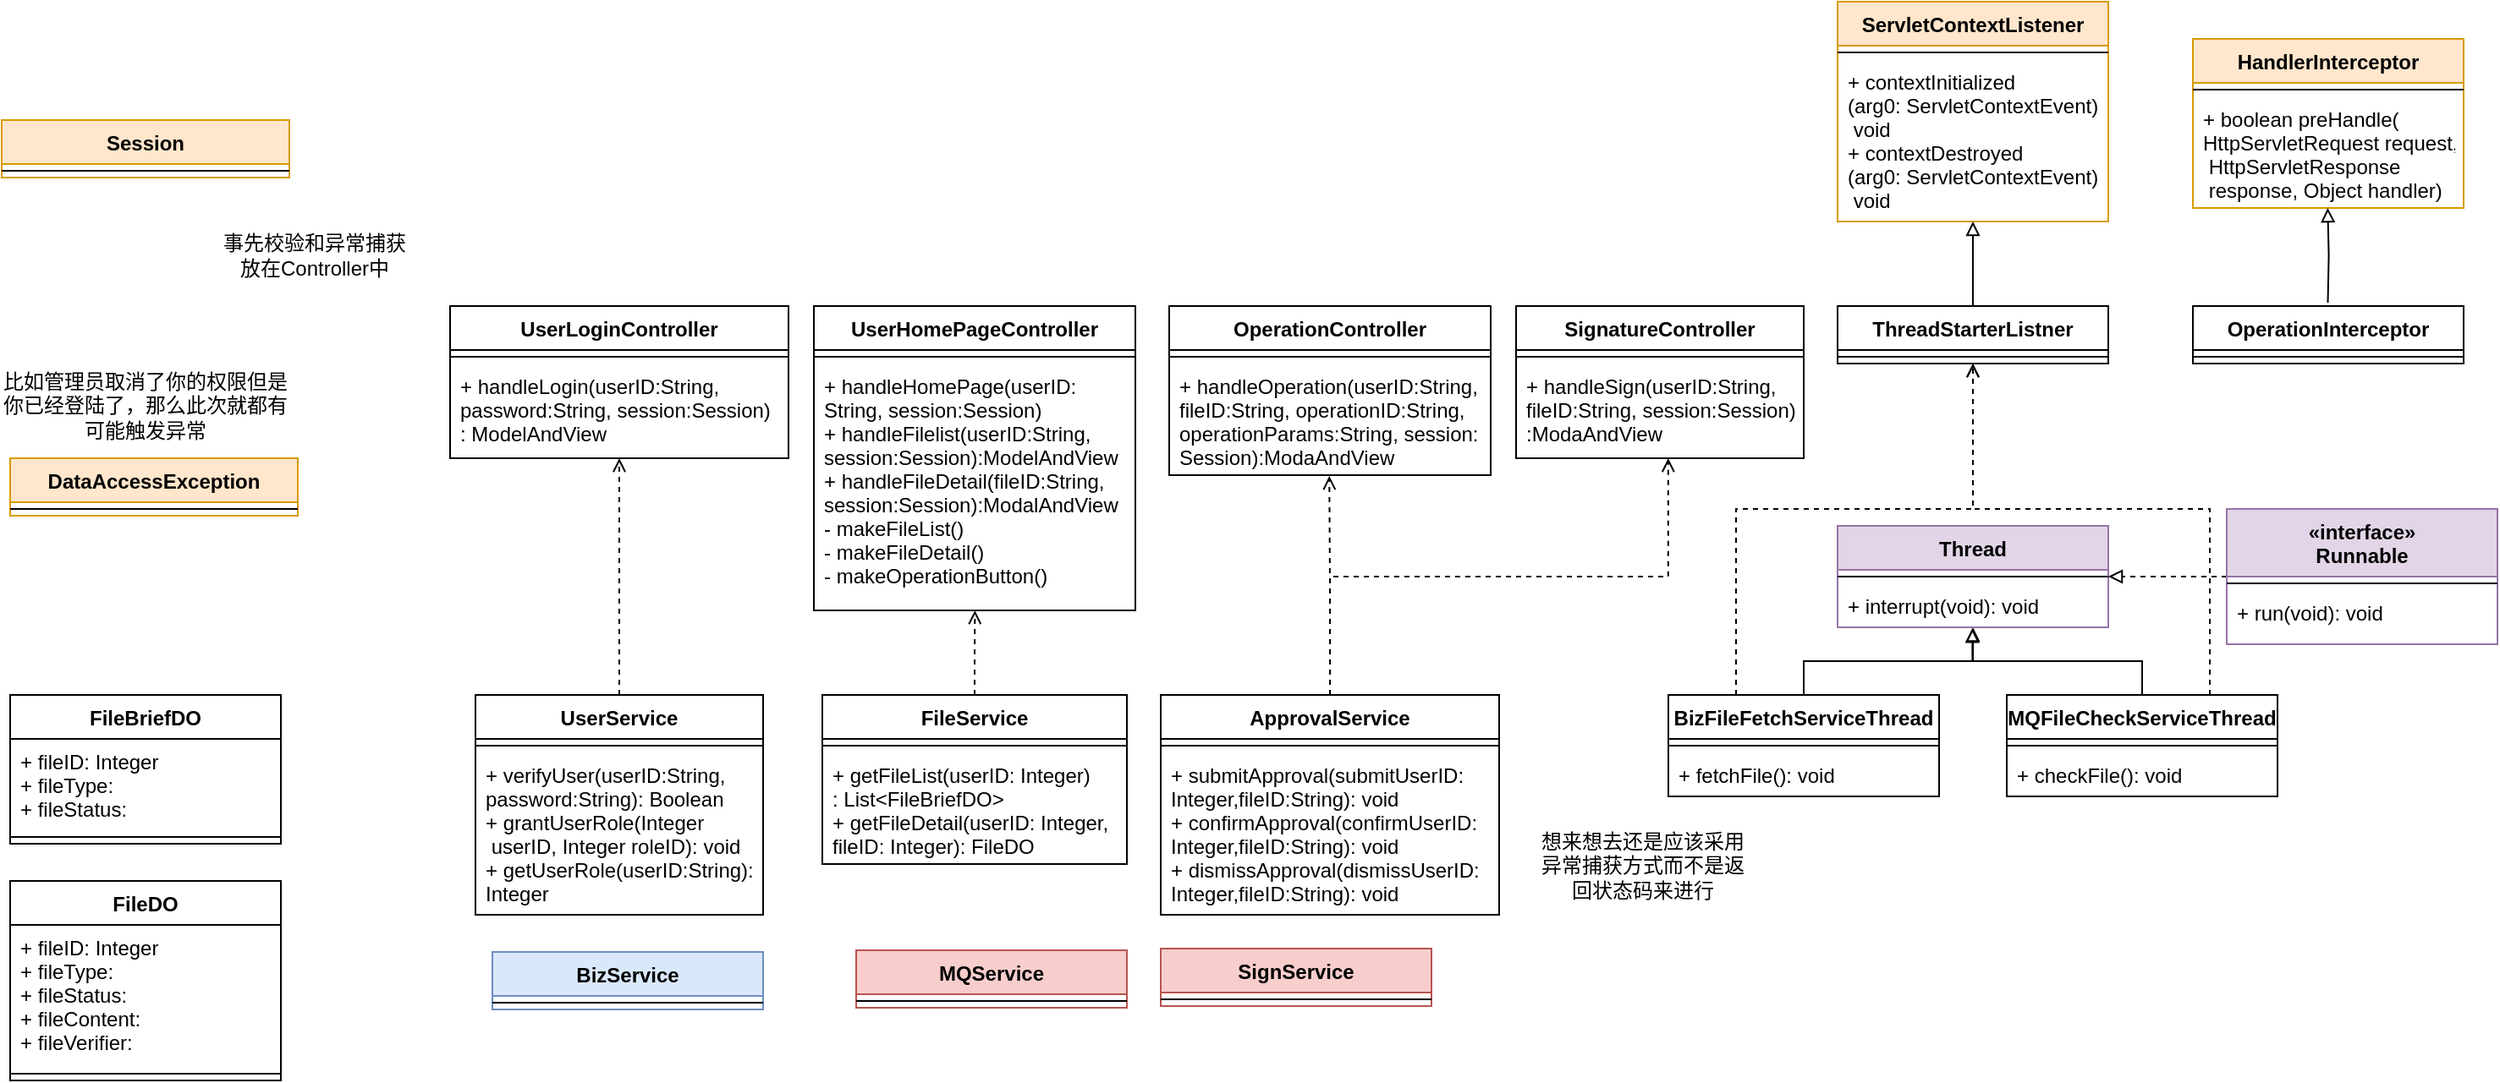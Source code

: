 <mxfile version="13.9.3" type="device"><diagram id="C5RBs43oDa-KdzZeNtuy" name="Page-1"><mxGraphModel dx="1221" dy="1748" grid="1" gridSize="10" guides="1" tooltips="1" connect="1" arrows="1" fold="1" page="1" pageScale="1" pageWidth="827" pageHeight="1169" math="0" shadow="0"><root><mxCell id="WIyWlLk6GJQsqaUBKTNV-0"/><mxCell id="WIyWlLk6GJQsqaUBKTNV-1" parent="WIyWlLk6GJQsqaUBKTNV-0"/><mxCell id="53fjKnER0aYm3uYEkpKi-0" value="UserLoginController" style="swimlane;fontStyle=1;align=center;verticalAlign=top;childLayout=stackLayout;horizontal=1;startSize=26;horizontalStack=0;resizeParent=1;resizeParentMax=0;resizeLast=0;collapsible=1;marginBottom=0;" parent="WIyWlLk6GJQsqaUBKTNV-1" vertex="1"><mxGeometry x="280" y="170" width="200" height="90" as="geometry"/></mxCell><mxCell id="53fjKnER0aYm3uYEkpKi-2" value="" style="line;strokeWidth=1;fillColor=none;align=left;verticalAlign=middle;spacingTop=-1;spacingLeft=3;spacingRight=3;rotatable=0;labelPosition=right;points=[];portConstraint=eastwest;" parent="53fjKnER0aYm3uYEkpKi-0" vertex="1"><mxGeometry y="26" width="200" height="8" as="geometry"/></mxCell><mxCell id="53fjKnER0aYm3uYEkpKi-3" value="+ handleLogin(userID:String,&#10;password:String, session:Session)&#10;: ModelAndView" style="text;strokeColor=none;fillColor=none;align=left;verticalAlign=top;spacingLeft=4;spacingRight=4;overflow=hidden;rotatable=0;points=[[0,0.5],[1,0.5]];portConstraint=eastwest;" parent="53fjKnER0aYm3uYEkpKi-0" vertex="1"><mxGeometry y="34" width="200" height="56" as="geometry"/></mxCell><mxCell id="53fjKnER0aYm3uYEkpKi-4" value="UserHomePageController" style="swimlane;fontStyle=1;align=center;verticalAlign=top;childLayout=stackLayout;horizontal=1;startSize=26;horizontalStack=0;resizeParent=1;resizeParentMax=0;resizeLast=0;collapsible=1;marginBottom=0;" parent="WIyWlLk6GJQsqaUBKTNV-1" vertex="1"><mxGeometry x="495" y="170" width="190" height="180" as="geometry"/></mxCell><mxCell id="53fjKnER0aYm3uYEkpKi-5" value="" style="line;strokeWidth=1;fillColor=none;align=left;verticalAlign=middle;spacingTop=-1;spacingLeft=3;spacingRight=3;rotatable=0;labelPosition=right;points=[];portConstraint=eastwest;" parent="53fjKnER0aYm3uYEkpKi-4" vertex="1"><mxGeometry y="26" width="190" height="8" as="geometry"/></mxCell><mxCell id="53fjKnER0aYm3uYEkpKi-6" value="+ handleHomePage(userID:&#10;String, session:Session)&#10;+ handleFilelist(userID:String,&#10;session:Session):ModelAndView&#10;+ handleFileDetail(fileID:String,&#10;session:Session):ModalAndView&#10;- makeFileList()&#10;- makeFileDetail()&#10;- makeOperationButton()" style="text;strokeColor=none;fillColor=none;align=left;verticalAlign=top;spacingLeft=4;spacingRight=4;overflow=hidden;rotatable=0;points=[[0,0.5],[1,0.5]];portConstraint=eastwest;" parent="53fjKnER0aYm3uYEkpKi-4" vertex="1"><mxGeometry y="34" width="190" height="146" as="geometry"/></mxCell><mxCell id="53fjKnER0aYm3uYEkpKi-10" value="OperationController" style="swimlane;fontStyle=1;align=center;verticalAlign=top;childLayout=stackLayout;horizontal=1;startSize=26;horizontalStack=0;resizeParent=1;resizeParentMax=0;resizeLast=0;collapsible=1;marginBottom=0;" parent="WIyWlLk6GJQsqaUBKTNV-1" vertex="1"><mxGeometry x="705" y="170" width="190" height="100" as="geometry"/></mxCell><mxCell id="53fjKnER0aYm3uYEkpKi-11" value="" style="line;strokeWidth=1;fillColor=none;align=left;verticalAlign=middle;spacingTop=-1;spacingLeft=3;spacingRight=3;rotatable=0;labelPosition=right;points=[];portConstraint=eastwest;" parent="53fjKnER0aYm3uYEkpKi-10" vertex="1"><mxGeometry y="26" width="190" height="8" as="geometry"/></mxCell><mxCell id="53fjKnER0aYm3uYEkpKi-12" value="+ handleOperation(userID:String,&#10;fileID:String, operationID:String,&#10;operationParams:String, session:&#10;Session):ModaAndView" style="text;strokeColor=none;fillColor=none;align=left;verticalAlign=top;spacingLeft=4;spacingRight=4;overflow=hidden;rotatable=0;points=[[0,0.5],[1,0.5]];portConstraint=eastwest;" parent="53fjKnER0aYm3uYEkpKi-10" vertex="1"><mxGeometry y="34" width="190" height="66" as="geometry"/></mxCell><mxCell id="53fjKnER0aYm3uYEkpKi-13" value="SignatureController" style="swimlane;fontStyle=1;align=center;verticalAlign=top;childLayout=stackLayout;horizontal=1;startSize=26;horizontalStack=0;resizeParent=1;resizeParentMax=0;resizeLast=0;collapsible=1;marginBottom=0;" parent="WIyWlLk6GJQsqaUBKTNV-1" vertex="1"><mxGeometry x="910" y="170" width="170" height="90" as="geometry"/></mxCell><mxCell id="53fjKnER0aYm3uYEkpKi-14" value="" style="line;strokeWidth=1;fillColor=none;align=left;verticalAlign=middle;spacingTop=-1;spacingLeft=3;spacingRight=3;rotatable=0;labelPosition=right;points=[];portConstraint=eastwest;" parent="53fjKnER0aYm3uYEkpKi-13" vertex="1"><mxGeometry y="26" width="170" height="8" as="geometry"/></mxCell><mxCell id="53fjKnER0aYm3uYEkpKi-15" value="+ handleSign(userID:String,&#10;fileID:String, session:Session)&#10;:ModaAndView" style="text;strokeColor=none;fillColor=none;align=left;verticalAlign=top;spacingLeft=4;spacingRight=4;overflow=hidden;rotatable=0;points=[[0,0.5],[1,0.5]];portConstraint=eastwest;" parent="53fjKnER0aYm3uYEkpKi-13" vertex="1"><mxGeometry y="34" width="170" height="56" as="geometry"/></mxCell><mxCell id="EmsU5_32hr0T9b8zy8mO-9" style="edgeStyle=orthogonalEdgeStyle;rounded=0;orthogonalLoop=1;jettySize=auto;html=1;exitX=0.5;exitY=0;exitDx=0;exitDy=0;entryX=0.5;entryY=1;entryDx=0;entryDy=0;dashed=1;endArrow=open;endFill=0;" parent="WIyWlLk6GJQsqaUBKTNV-1" source="53fjKnER0aYm3uYEkpKi-16" target="53fjKnER0aYm3uYEkpKi-0" edge="1"><mxGeometry relative="1" as="geometry"/></mxCell><mxCell id="53fjKnER0aYm3uYEkpKi-16" value="UserService" style="swimlane;fontStyle=1;align=center;verticalAlign=top;childLayout=stackLayout;horizontal=1;startSize=26;horizontalStack=0;resizeParent=1;resizeParentMax=0;resizeLast=0;collapsible=1;marginBottom=0;" parent="WIyWlLk6GJQsqaUBKTNV-1" vertex="1"><mxGeometry x="295" y="400" width="170" height="130" as="geometry"/></mxCell><mxCell id="53fjKnER0aYm3uYEkpKi-18" value="" style="line;strokeWidth=1;fillColor=none;align=left;verticalAlign=middle;spacingTop=-1;spacingLeft=3;spacingRight=3;rotatable=0;labelPosition=right;points=[];portConstraint=eastwest;" parent="53fjKnER0aYm3uYEkpKi-16" vertex="1"><mxGeometry y="26" width="170" height="8" as="geometry"/></mxCell><mxCell id="53fjKnER0aYm3uYEkpKi-19" value="+ verifyUser(userID:String,&#10;password:String): Boolean&#10;+ grantUserRole(Integer&#10; userID, Integer roleID): void&#10;+ getUserRole(userID:String):&#10;Integer" style="text;strokeColor=none;fillColor=none;align=left;verticalAlign=top;spacingLeft=4;spacingRight=4;overflow=hidden;rotatable=0;points=[[0,0.5],[1,0.5]];portConstraint=eastwest;" parent="53fjKnER0aYm3uYEkpKi-16" vertex="1"><mxGeometry y="34" width="170" height="96" as="geometry"/></mxCell><mxCell id="53fjKnER0aYm3uYEkpKi-20" value="FileDO" style="swimlane;fontStyle=1;align=center;verticalAlign=top;childLayout=stackLayout;horizontal=1;startSize=26;horizontalStack=0;resizeParent=1;resizeParentMax=0;resizeLast=0;collapsible=1;marginBottom=0;" parent="WIyWlLk6GJQsqaUBKTNV-1" vertex="1"><mxGeometry x="20" y="510" width="160" height="118" as="geometry"/></mxCell><mxCell id="53fjKnER0aYm3uYEkpKi-21" value="+ fileID: Integer&#10;+ fileType: &#10;+ fileStatus: &#10;+ fileContent:&#10;+ fileVerifier:" style="text;strokeColor=none;fillColor=none;align=left;verticalAlign=top;spacingLeft=4;spacingRight=4;overflow=hidden;rotatable=0;points=[[0,0.5],[1,0.5]];portConstraint=eastwest;" parent="53fjKnER0aYm3uYEkpKi-20" vertex="1"><mxGeometry y="26" width="160" height="84" as="geometry"/></mxCell><mxCell id="53fjKnER0aYm3uYEkpKi-22" value="" style="line;strokeWidth=1;fillColor=none;align=left;verticalAlign=middle;spacingTop=-1;spacingLeft=3;spacingRight=3;rotatable=0;labelPosition=right;points=[];portConstraint=eastwest;" parent="53fjKnER0aYm3uYEkpKi-20" vertex="1"><mxGeometry y="110" width="160" height="8" as="geometry"/></mxCell><mxCell id="EmsU5_32hr0T9b8zy8mO-10" style="edgeStyle=orthogonalEdgeStyle;rounded=0;orthogonalLoop=1;jettySize=auto;html=1;exitX=0.5;exitY=0;exitDx=0;exitDy=0;entryX=0.501;entryY=1;entryDx=0;entryDy=0;entryPerimeter=0;dashed=1;endArrow=open;endFill=0;" parent="WIyWlLk6GJQsqaUBKTNV-1" source="53fjKnER0aYm3uYEkpKi-24" target="53fjKnER0aYm3uYEkpKi-6" edge="1"><mxGeometry relative="1" as="geometry"/></mxCell><mxCell id="53fjKnER0aYm3uYEkpKi-24" value="FileService" style="swimlane;fontStyle=1;align=center;verticalAlign=top;childLayout=stackLayout;horizontal=1;startSize=26;horizontalStack=0;resizeParent=1;resizeParentMax=0;resizeLast=0;collapsible=1;marginBottom=0;" parent="WIyWlLk6GJQsqaUBKTNV-1" vertex="1"><mxGeometry x="500" y="400" width="180" height="100" as="geometry"/></mxCell><mxCell id="53fjKnER0aYm3uYEkpKi-26" value="" style="line;strokeWidth=1;fillColor=none;align=left;verticalAlign=middle;spacingTop=-1;spacingLeft=3;spacingRight=3;rotatable=0;labelPosition=right;points=[];portConstraint=eastwest;" parent="53fjKnER0aYm3uYEkpKi-24" vertex="1"><mxGeometry y="26" width="180" height="8" as="geometry"/></mxCell><mxCell id="53fjKnER0aYm3uYEkpKi-27" value="+ getFileList(userID: Integer)&#10;: List&lt;FileBriefDO&gt;&#10;+ getFileDetail(userID: Integer,&#10;fileID: Integer): FileDO" style="text;strokeColor=none;fillColor=none;align=left;verticalAlign=top;spacingLeft=4;spacingRight=4;overflow=hidden;rotatable=0;points=[[0,0.5],[1,0.5]];portConstraint=eastwest;" parent="53fjKnER0aYm3uYEkpKi-24" vertex="1"><mxGeometry y="34" width="180" height="66" as="geometry"/></mxCell><mxCell id="53fjKnER0aYm3uYEkpKi-28" value="FileBriefDO" style="swimlane;fontStyle=1;align=center;verticalAlign=top;childLayout=stackLayout;horizontal=1;startSize=26;horizontalStack=0;resizeParent=1;resizeParentMax=0;resizeLast=0;collapsible=1;marginBottom=0;" parent="WIyWlLk6GJQsqaUBKTNV-1" vertex="1"><mxGeometry x="20" y="400" width="160" height="88" as="geometry"/></mxCell><mxCell id="53fjKnER0aYm3uYEkpKi-29" value="+ fileID: Integer&#10;+ fileType: &#10;+ fileStatus: " style="text;strokeColor=none;fillColor=none;align=left;verticalAlign=top;spacingLeft=4;spacingRight=4;overflow=hidden;rotatable=0;points=[[0,0.5],[1,0.5]];portConstraint=eastwest;" parent="53fjKnER0aYm3uYEkpKi-28" vertex="1"><mxGeometry y="26" width="160" height="54" as="geometry"/></mxCell><mxCell id="53fjKnER0aYm3uYEkpKi-30" value="" style="line;strokeWidth=1;fillColor=none;align=left;verticalAlign=middle;spacingTop=-1;spacingLeft=3;spacingRight=3;rotatable=0;labelPosition=right;points=[];portConstraint=eastwest;" parent="53fjKnER0aYm3uYEkpKi-28" vertex="1"><mxGeometry y="80" width="160" height="8" as="geometry"/></mxCell><mxCell id="EmsU5_32hr0T9b8zy8mO-4" style="edgeStyle=orthogonalEdgeStyle;rounded=0;orthogonalLoop=1;jettySize=auto;html=1;exitX=0.5;exitY=0;exitDx=0;exitDy=0;entryX=0.5;entryY=1;entryDx=0;entryDy=0;endArrow=block;endFill=0;" parent="WIyWlLk6GJQsqaUBKTNV-1" source="53fjKnER0aYm3uYEkpKi-31" target="EmsU5_32hr0T9b8zy8mO-0" edge="1"><mxGeometry relative="1" as="geometry"/></mxCell><mxCell id="EmsU5_32hr0T9b8zy8mO-33" style="edgeStyle=orthogonalEdgeStyle;rounded=0;orthogonalLoop=1;jettySize=auto;html=1;exitX=0.25;exitY=0;exitDx=0;exitDy=0;entryX=0.5;entryY=1;entryDx=0;entryDy=0;dashed=1;endArrow=open;endFill=0;" parent="WIyWlLk6GJQsqaUBKTNV-1" source="53fjKnER0aYm3uYEkpKi-31" target="EmsU5_32hr0T9b8zy8mO-24" edge="1"><mxGeometry relative="1" as="geometry"><Array as="points"><mxPoint x="1040" y="290"/><mxPoint x="1180" y="290"/></Array></mxGeometry></mxCell><mxCell id="53fjKnER0aYm3uYEkpKi-31" value="BizFileFetchServiceThread" style="swimlane;fontStyle=1;align=center;verticalAlign=top;childLayout=stackLayout;horizontal=1;startSize=26;horizontalStack=0;resizeParent=1;resizeParentMax=0;resizeLast=0;collapsible=1;marginBottom=0;" parent="WIyWlLk6GJQsqaUBKTNV-1" vertex="1"><mxGeometry x="1000" y="400" width="160" height="60" as="geometry"/></mxCell><mxCell id="53fjKnER0aYm3uYEkpKi-33" value="" style="line;strokeWidth=1;fillColor=none;align=left;verticalAlign=middle;spacingTop=-1;spacingLeft=3;spacingRight=3;rotatable=0;labelPosition=right;points=[];portConstraint=eastwest;" parent="53fjKnER0aYm3uYEkpKi-31" vertex="1"><mxGeometry y="26" width="160" height="8" as="geometry"/></mxCell><mxCell id="53fjKnER0aYm3uYEkpKi-34" value="+ fetchFile(): void" style="text;strokeColor=none;fillColor=none;align=left;verticalAlign=top;spacingLeft=4;spacingRight=4;overflow=hidden;rotatable=0;points=[[0,0.5],[1,0.5]];portConstraint=eastwest;" parent="53fjKnER0aYm3uYEkpKi-31" vertex="1"><mxGeometry y="34" width="160" height="26" as="geometry"/></mxCell><mxCell id="EmsU5_32hr0T9b8zy8mO-12" style="edgeStyle=orthogonalEdgeStyle;rounded=0;orthogonalLoop=1;jettySize=auto;html=1;exitX=0.5;exitY=0;exitDx=0;exitDy=0;dashed=1;endArrow=open;endFill=0;entryX=0.498;entryY=1.007;entryDx=0;entryDy=0;entryPerimeter=0;" parent="WIyWlLk6GJQsqaUBKTNV-1" source="53fjKnER0aYm3uYEkpKi-37" target="53fjKnER0aYm3uYEkpKi-12" edge="1"><mxGeometry relative="1" as="geometry"><mxPoint x="799" y="270" as="targetPoint"/></mxGeometry></mxCell><mxCell id="EmsU5_32hr0T9b8zy8mO-47" style="edgeStyle=orthogonalEdgeStyle;rounded=0;orthogonalLoop=1;jettySize=auto;html=1;exitX=0.5;exitY=0;exitDx=0;exitDy=0;entryX=0.529;entryY=1;entryDx=0;entryDy=0;entryPerimeter=0;dashed=1;endArrow=open;endFill=0;" parent="WIyWlLk6GJQsqaUBKTNV-1" source="53fjKnER0aYm3uYEkpKi-37" target="53fjKnER0aYm3uYEkpKi-15" edge="1"><mxGeometry relative="1" as="geometry"/></mxCell><mxCell id="53fjKnER0aYm3uYEkpKi-37" value="ApprovalService" style="swimlane;fontStyle=1;align=center;verticalAlign=top;childLayout=stackLayout;horizontal=1;startSize=26;horizontalStack=0;resizeParent=1;resizeParentMax=0;resizeLast=0;collapsible=1;marginBottom=0;" parent="WIyWlLk6GJQsqaUBKTNV-1" vertex="1"><mxGeometry x="700" y="400" width="200" height="130" as="geometry"/></mxCell><mxCell id="53fjKnER0aYm3uYEkpKi-39" value="" style="line;strokeWidth=1;fillColor=none;align=left;verticalAlign=middle;spacingTop=-1;spacingLeft=3;spacingRight=3;rotatable=0;labelPosition=right;points=[];portConstraint=eastwest;" parent="53fjKnER0aYm3uYEkpKi-37" vertex="1"><mxGeometry y="26" width="200" height="8" as="geometry"/></mxCell><mxCell id="53fjKnER0aYm3uYEkpKi-40" value="+ submitApproval(submitUserID:&#10;Integer,fileID:String): void&#10;+ confirmApproval(confirmUserID:&#10;Integer,fileID:String): void&#10;+ dismissApproval(dismissUserID:&#10;Integer,fileID:String): void" style="text;strokeColor=none;fillColor=none;align=left;verticalAlign=top;spacingLeft=4;spacingRight=4;overflow=hidden;rotatable=0;points=[[0,0.5],[1,0.5]];portConstraint=eastwest;" parent="53fjKnER0aYm3uYEkpKi-37" vertex="1"><mxGeometry y="34" width="200" height="96" as="geometry"/></mxCell><mxCell id="EmsU5_32hr0T9b8zy8mO-0" value="Thread" style="swimlane;fontStyle=1;align=center;verticalAlign=top;childLayout=stackLayout;horizontal=1;startSize=26;horizontalStack=0;resizeParent=1;resizeParentMax=0;resizeLast=0;collapsible=1;marginBottom=0;fillColor=#e1d5e7;strokeColor=#9673a6;" parent="WIyWlLk6GJQsqaUBKTNV-1" vertex="1"><mxGeometry x="1100" y="300" width="160" height="60" as="geometry"/></mxCell><mxCell id="EmsU5_32hr0T9b8zy8mO-2" value="" style="line;strokeWidth=1;fillColor=none;align=left;verticalAlign=middle;spacingTop=-1;spacingLeft=3;spacingRight=3;rotatable=0;labelPosition=right;points=[];portConstraint=eastwest;" parent="EmsU5_32hr0T9b8zy8mO-0" vertex="1"><mxGeometry y="26" width="160" height="8" as="geometry"/></mxCell><mxCell id="EmsU5_32hr0T9b8zy8mO-3" value="+ interrupt(void): void" style="text;strokeColor=none;fillColor=none;align=left;verticalAlign=top;spacingLeft=4;spacingRight=4;overflow=hidden;rotatable=0;points=[[0,0.5],[1,0.5]];portConstraint=eastwest;" parent="EmsU5_32hr0T9b8zy8mO-0" vertex="1"><mxGeometry y="34" width="160" height="26" as="geometry"/></mxCell><mxCell id="EmsU5_32hr0T9b8zy8mO-7" style="edgeStyle=orthogonalEdgeStyle;rounded=0;orthogonalLoop=1;jettySize=auto;html=1;exitX=0;exitY=0.5;exitDx=0;exitDy=0;entryX=1;entryY=0.5;entryDx=0;entryDy=0;endArrow=block;endFill=0;dashed=1;" parent="WIyWlLk6GJQsqaUBKTNV-1" source="EmsU5_32hr0T9b8zy8mO-16" target="EmsU5_32hr0T9b8zy8mO-0" edge="1"><mxGeometry relative="1" as="geometry"><mxPoint x="1320" y="330" as="sourcePoint"/></mxGeometry></mxCell><mxCell id="EmsU5_32hr0T9b8zy8mO-19" style="edgeStyle=orthogonalEdgeStyle;rounded=0;orthogonalLoop=1;jettySize=auto;html=1;exitX=0.5;exitY=0;exitDx=0;exitDy=0;entryX=0.498;entryY=1.023;entryDx=0;entryDy=0;entryPerimeter=0;endArrow=block;endFill=0;" parent="WIyWlLk6GJQsqaUBKTNV-1" source="EmsU5_32hr0T9b8zy8mO-13" target="EmsU5_32hr0T9b8zy8mO-3" edge="1"><mxGeometry relative="1" as="geometry"/></mxCell><mxCell id="EmsU5_32hr0T9b8zy8mO-34" style="edgeStyle=orthogonalEdgeStyle;rounded=0;orthogonalLoop=1;jettySize=auto;html=1;exitX=0.75;exitY=0;exitDx=0;exitDy=0;dashed=1;endArrow=open;endFill=0;entryX=0.5;entryY=1;entryDx=0;entryDy=0;" parent="WIyWlLk6GJQsqaUBKTNV-1" source="EmsU5_32hr0T9b8zy8mO-13" target="EmsU5_32hr0T9b8zy8mO-24" edge="1"><mxGeometry relative="1" as="geometry"><mxPoint x="1180" y="200" as="targetPoint"/><Array as="points"><mxPoint x="1320" y="290"/><mxPoint x="1180" y="290"/></Array></mxGeometry></mxCell><mxCell id="EmsU5_32hr0T9b8zy8mO-13" value="MQFileCheckServiceThread" style="swimlane;fontStyle=1;align=center;verticalAlign=top;childLayout=stackLayout;horizontal=1;startSize=26;horizontalStack=0;resizeParent=1;resizeParentMax=0;resizeLast=0;collapsible=1;marginBottom=0;" parent="WIyWlLk6GJQsqaUBKTNV-1" vertex="1"><mxGeometry x="1200" y="400" width="160" height="60" as="geometry"/></mxCell><mxCell id="EmsU5_32hr0T9b8zy8mO-14" value="" style="line;strokeWidth=1;fillColor=none;align=left;verticalAlign=middle;spacingTop=-1;spacingLeft=3;spacingRight=3;rotatable=0;labelPosition=right;points=[];portConstraint=eastwest;" parent="EmsU5_32hr0T9b8zy8mO-13" vertex="1"><mxGeometry y="26" width="160" height="8" as="geometry"/></mxCell><mxCell id="EmsU5_32hr0T9b8zy8mO-15" value="+ checkFile(): void" style="text;strokeColor=none;fillColor=none;align=left;verticalAlign=top;spacingLeft=4;spacingRight=4;overflow=hidden;rotatable=0;points=[[0,0.5],[1,0.5]];portConstraint=eastwest;" parent="EmsU5_32hr0T9b8zy8mO-13" vertex="1"><mxGeometry y="34" width="160" height="26" as="geometry"/></mxCell><mxCell id="EmsU5_32hr0T9b8zy8mO-16" value="«interface»&#10;Runnable" style="swimlane;fontStyle=1;align=center;verticalAlign=top;childLayout=stackLayout;horizontal=1;startSize=40;horizontalStack=0;resizeParent=1;resizeParentMax=0;resizeLast=0;collapsible=1;marginBottom=0;fillColor=#e1d5e7;strokeColor=#9673a6;" parent="WIyWlLk6GJQsqaUBKTNV-1" vertex="1"><mxGeometry x="1330" y="290" width="160" height="80" as="geometry"/></mxCell><mxCell id="EmsU5_32hr0T9b8zy8mO-17" value="" style="line;strokeWidth=1;fillColor=none;align=left;verticalAlign=middle;spacingTop=-1;spacingLeft=3;spacingRight=3;rotatable=0;labelPosition=right;points=[];portConstraint=eastwest;" parent="EmsU5_32hr0T9b8zy8mO-16" vertex="1"><mxGeometry y="40" width="160" height="8" as="geometry"/></mxCell><mxCell id="EmsU5_32hr0T9b8zy8mO-18" value="+ run(void): void" style="text;strokeColor=none;fillColor=none;align=left;verticalAlign=top;spacingLeft=4;spacingRight=4;overflow=hidden;rotatable=0;points=[[0,0.5],[1,0.5]];portConstraint=eastwest;" parent="EmsU5_32hr0T9b8zy8mO-16" vertex="1"><mxGeometry y="48" width="160" height="32" as="geometry"/></mxCell><mxCell id="EmsU5_32hr0T9b8zy8mO-20" value="ServletContextListener" style="swimlane;fontStyle=1;align=center;verticalAlign=top;childLayout=stackLayout;horizontal=1;startSize=26;horizontalStack=0;resizeParent=1;resizeParentMax=0;resizeLast=0;collapsible=1;marginBottom=0;fillColor=#ffe6cc;strokeColor=#d79b00;" parent="WIyWlLk6GJQsqaUBKTNV-1" vertex="1"><mxGeometry x="1100" y="-10" width="160" height="130" as="geometry"/></mxCell><mxCell id="EmsU5_32hr0T9b8zy8mO-22" value="" style="line;strokeWidth=1;fillColor=none;align=left;verticalAlign=middle;spacingTop=-1;spacingLeft=3;spacingRight=3;rotatable=0;labelPosition=right;points=[];portConstraint=eastwest;" parent="EmsU5_32hr0T9b8zy8mO-20" vertex="1"><mxGeometry y="26" width="160" height="8" as="geometry"/></mxCell><mxCell id="EmsU5_32hr0T9b8zy8mO-23" value="+ contextInitialized&#10;(arg0: ServletContextEvent):&#10; void&#10;+ contextDestroyed&#10;(arg0: ServletContextEvent):&#10; void" style="text;strokeColor=none;fillColor=none;align=left;verticalAlign=top;spacingLeft=4;spacingRight=4;overflow=hidden;rotatable=0;points=[[0,0.5],[1,0.5]];portConstraint=eastwest;" parent="EmsU5_32hr0T9b8zy8mO-20" vertex="1"><mxGeometry y="34" width="160" height="96" as="geometry"/></mxCell><mxCell id="EmsU5_32hr0T9b8zy8mO-30" style="edgeStyle=orthogonalEdgeStyle;rounded=0;orthogonalLoop=1;jettySize=auto;html=1;exitX=0.5;exitY=0;exitDx=0;exitDy=0;endArrow=block;endFill=0;entryX=0.5;entryY=1;entryDx=0;entryDy=0;entryPerimeter=0;" parent="WIyWlLk6GJQsqaUBKTNV-1" source="EmsU5_32hr0T9b8zy8mO-24" target="EmsU5_32hr0T9b8zy8mO-23" edge="1"><mxGeometry relative="1" as="geometry"/></mxCell><mxCell id="EmsU5_32hr0T9b8zy8mO-24" value="ThreadStarterListner" style="swimlane;fontStyle=1;align=center;verticalAlign=top;childLayout=stackLayout;horizontal=1;startSize=26;horizontalStack=0;resizeParent=1;resizeParentMax=0;resizeLast=0;collapsible=1;marginBottom=0;" parent="WIyWlLk6GJQsqaUBKTNV-1" vertex="1"><mxGeometry x="1100" y="170" width="160" height="34" as="geometry"/></mxCell><mxCell id="EmsU5_32hr0T9b8zy8mO-26" value="" style="line;strokeWidth=1;fillColor=none;align=left;verticalAlign=middle;spacingTop=-1;spacingLeft=3;spacingRight=3;rotatable=0;labelPosition=right;points=[];portConstraint=eastwest;" parent="EmsU5_32hr0T9b8zy8mO-24" vertex="1"><mxGeometry y="26" width="160" height="8" as="geometry"/></mxCell><mxCell id="EmsU5_32hr0T9b8zy8mO-35" value="DataAccessException" style="swimlane;fontStyle=1;align=center;verticalAlign=top;childLayout=stackLayout;horizontal=1;startSize=26;horizontalStack=0;resizeParent=1;resizeParentMax=0;resizeLast=0;collapsible=1;marginBottom=0;fillColor=#ffe6cc;strokeColor=#d79b00;" parent="WIyWlLk6GJQsqaUBKTNV-1" vertex="1"><mxGeometry x="20" y="260" width="170" height="34" as="geometry"/></mxCell><mxCell id="EmsU5_32hr0T9b8zy8mO-37" value="" style="line;strokeWidth=1;fillColor=none;align=left;verticalAlign=middle;spacingTop=-1;spacingLeft=3;spacingRight=3;rotatable=0;labelPosition=right;points=[];portConstraint=eastwest;" parent="EmsU5_32hr0T9b8zy8mO-35" vertex="1"><mxGeometry y="26" width="170" height="8" as="geometry"/></mxCell><mxCell id="EmsU5_32hr0T9b8zy8mO-39" value="比如管理员取消了你的权限但是你已经登陆了，那么此次就都有可能触发异常" style="text;html=1;strokeColor=none;fillColor=none;align=center;verticalAlign=middle;whiteSpace=wrap;rounded=0;" parent="WIyWlLk6GJQsqaUBKTNV-1" vertex="1"><mxGeometry x="15" y="204" width="170" height="50" as="geometry"/></mxCell><mxCell id="EmsU5_32hr0T9b8zy8mO-40" value="想来想去还是应该采用异常捕获方式而不是返回状态码来进行" style="text;html=1;strokeColor=none;fillColor=none;align=center;verticalAlign=middle;whiteSpace=wrap;rounded=0;" parent="WIyWlLk6GJQsqaUBKTNV-1" vertex="1"><mxGeometry x="920" y="480" width="130" height="42" as="geometry"/></mxCell><mxCell id="EmsU5_32hr0T9b8zy8mO-41" value="事先校验和异常捕获放在Controller中" style="text;html=1;strokeColor=none;fillColor=none;align=center;verticalAlign=middle;whiteSpace=wrap;rounded=0;" parent="WIyWlLk6GJQsqaUBKTNV-1" vertex="1"><mxGeometry x="140" y="120" width="120" height="40" as="geometry"/></mxCell><mxCell id="EmsU5_32hr0T9b8zy8mO-42" value="Session" style="swimlane;fontStyle=1;align=center;verticalAlign=top;childLayout=stackLayout;horizontal=1;startSize=26;horizontalStack=0;resizeParent=1;resizeParentMax=0;resizeLast=0;collapsible=1;marginBottom=0;fillColor=#ffe6cc;strokeColor=#d79b00;" parent="WIyWlLk6GJQsqaUBKTNV-1" vertex="1"><mxGeometry x="15" y="60" width="170" height="34" as="geometry"/></mxCell><mxCell id="EmsU5_32hr0T9b8zy8mO-43" value="" style="line;strokeWidth=1;fillColor=none;align=left;verticalAlign=middle;spacingTop=-1;spacingLeft=3;spacingRight=3;rotatable=0;labelPosition=right;points=[];portConstraint=eastwest;" parent="EmsU5_32hr0T9b8zy8mO-42" vertex="1"><mxGeometry y="26" width="170" height="8" as="geometry"/></mxCell><mxCell id="pUBDQ5gg4nlbOf3jm4nv-0" value="SignService" style="swimlane;fontStyle=1;align=center;verticalAlign=top;childLayout=stackLayout;horizontal=1;startSize=26;horizontalStack=0;resizeParent=1;resizeParentMax=0;resizeLast=0;collapsible=1;marginBottom=0;fillColor=#f8cecc;strokeColor=#b85450;" vertex="1" parent="WIyWlLk6GJQsqaUBKTNV-1"><mxGeometry x="700" y="550" width="160" height="34" as="geometry"/></mxCell><mxCell id="pUBDQ5gg4nlbOf3jm4nv-2" value="" style="line;strokeWidth=1;fillColor=none;align=left;verticalAlign=middle;spacingTop=-1;spacingLeft=3;spacingRight=3;rotatable=0;labelPosition=right;points=[];portConstraint=eastwest;" vertex="1" parent="pUBDQ5gg4nlbOf3jm4nv-0"><mxGeometry y="26" width="160" height="8" as="geometry"/></mxCell><mxCell id="pUBDQ5gg4nlbOf3jm4nv-4" value="MQService" style="swimlane;fontStyle=1;align=center;verticalAlign=top;childLayout=stackLayout;horizontal=1;startSize=26;horizontalStack=0;resizeParent=1;resizeParentMax=0;resizeLast=0;collapsible=1;marginBottom=0;fillColor=#f8cecc;strokeColor=#b85450;" vertex="1" parent="WIyWlLk6GJQsqaUBKTNV-1"><mxGeometry x="520" y="551" width="160" height="34" as="geometry"/></mxCell><mxCell id="pUBDQ5gg4nlbOf3jm4nv-5" value="" style="line;strokeWidth=1;fillColor=none;align=left;verticalAlign=middle;spacingTop=-1;spacingLeft=3;spacingRight=3;rotatable=0;labelPosition=right;points=[];portConstraint=eastwest;" vertex="1" parent="pUBDQ5gg4nlbOf3jm4nv-4"><mxGeometry y="26" width="160" height="8" as="geometry"/></mxCell><mxCell id="pUBDQ5gg4nlbOf3jm4nv-6" value="BizService" style="swimlane;fontStyle=1;align=center;verticalAlign=top;childLayout=stackLayout;horizontal=1;startSize=26;horizontalStack=0;resizeParent=1;resizeParentMax=0;resizeLast=0;collapsible=1;marginBottom=0;fillColor=#dae8fc;strokeColor=#6c8ebf;" vertex="1" parent="WIyWlLk6GJQsqaUBKTNV-1"><mxGeometry x="305" y="552" width="160" height="34" as="geometry"/></mxCell><mxCell id="pUBDQ5gg4nlbOf3jm4nv-7" value="" style="line;strokeWidth=1;fillColor=none;align=left;verticalAlign=middle;spacingTop=-1;spacingLeft=3;spacingRight=3;rotatable=0;labelPosition=right;points=[];portConstraint=eastwest;" vertex="1" parent="pUBDQ5gg4nlbOf3jm4nv-6"><mxGeometry y="26" width="160" height="8" as="geometry"/></mxCell><mxCell id="pUBDQ5gg4nlbOf3jm4nv-8" value="OperationInterceptor" style="swimlane;fontStyle=1;align=center;verticalAlign=top;childLayout=stackLayout;horizontal=1;startSize=26;horizontalStack=0;resizeParent=1;resizeParentMax=0;resizeLast=0;collapsible=1;marginBottom=0;" vertex="1" parent="WIyWlLk6GJQsqaUBKTNV-1"><mxGeometry x="1310" y="170" width="160" height="34" as="geometry"/></mxCell><mxCell id="pUBDQ5gg4nlbOf3jm4nv-10" value="" style="line;strokeWidth=1;fillColor=none;align=left;verticalAlign=middle;spacingTop=-1;spacingLeft=3;spacingRight=3;rotatable=0;labelPosition=right;points=[];portConstraint=eastwest;" vertex="1" parent="pUBDQ5gg4nlbOf3jm4nv-8"><mxGeometry y="26" width="160" height="8" as="geometry"/></mxCell><mxCell id="pUBDQ5gg4nlbOf3jm4nv-12" value="HandlerInterceptor" style="swimlane;fontStyle=1;align=center;verticalAlign=top;childLayout=stackLayout;horizontal=1;startSize=26;horizontalStack=0;resizeParent=1;resizeParentMax=0;resizeLast=0;collapsible=1;marginBottom=0;fillColor=#ffe6cc;strokeColor=#d79b00;" vertex="1" parent="WIyWlLk6GJQsqaUBKTNV-1"><mxGeometry x="1310" y="12" width="160" height="100" as="geometry"/></mxCell><mxCell id="pUBDQ5gg4nlbOf3jm4nv-13" value="" style="line;strokeWidth=1;fillColor=none;align=left;verticalAlign=middle;spacingTop=-1;spacingLeft=3;spacingRight=3;rotatable=0;labelPosition=right;points=[];portConstraint=eastwest;" vertex="1" parent="pUBDQ5gg4nlbOf3jm4nv-12"><mxGeometry y="26" width="160" height="8" as="geometry"/></mxCell><mxCell id="pUBDQ5gg4nlbOf3jm4nv-14" value="+ boolean preHandle(&#10;HttpServletRequest request,&#10; HttpServletResponse&#10; response, Object handler)" style="text;strokeColor=none;fillColor=none;align=left;verticalAlign=top;spacingLeft=4;spacingRight=4;overflow=hidden;rotatable=0;points=[[0,0.5],[1,0.5]];portConstraint=eastwest;" vertex="1" parent="pUBDQ5gg4nlbOf3jm4nv-12"><mxGeometry y="34" width="160" height="66" as="geometry"/></mxCell><mxCell id="pUBDQ5gg4nlbOf3jm4nv-15" style="edgeStyle=orthogonalEdgeStyle;rounded=0;orthogonalLoop=1;jettySize=auto;html=1;exitX=0.5;exitY=0;exitDx=0;exitDy=0;endArrow=block;endFill=0;entryX=0.498;entryY=1;entryDx=0;entryDy=0;entryPerimeter=0;" edge="1" parent="WIyWlLk6GJQsqaUBKTNV-1" target="pUBDQ5gg4nlbOf3jm4nv-14"><mxGeometry relative="1" as="geometry"><mxPoint x="1389.76" y="168" as="sourcePoint"/><mxPoint x="1389.76" y="118" as="targetPoint"/></mxGeometry></mxCell></root></mxGraphModel></diagram></mxfile>